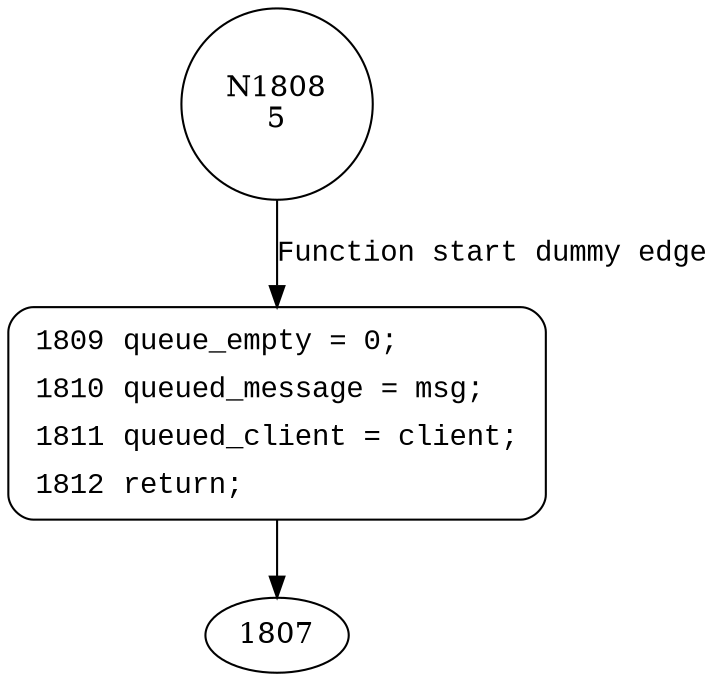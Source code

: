 digraph queue {
1808 [shape="circle" label="N1808\n5"]
1809 [shape="circle" label="N1809\n4"]
1809 [style="filled,bold" penwidth="1" fillcolor="white" fontname="Courier New" shape="Mrecord" label=<<table border="0" cellborder="0" cellpadding="3" bgcolor="white"><tr><td align="right">1809</td><td align="left">queue_empty = 0;</td></tr><tr><td align="right">1810</td><td align="left">queued_message = msg;</td></tr><tr><td align="right">1811</td><td align="left">queued_client = client;</td></tr><tr><td align="right">1812</td><td align="left">return;</td></tr></table>>]
1809 -> 1807[label=""]
1808 -> 1809 [label="Function start dummy edge" fontname="Courier New"]
}